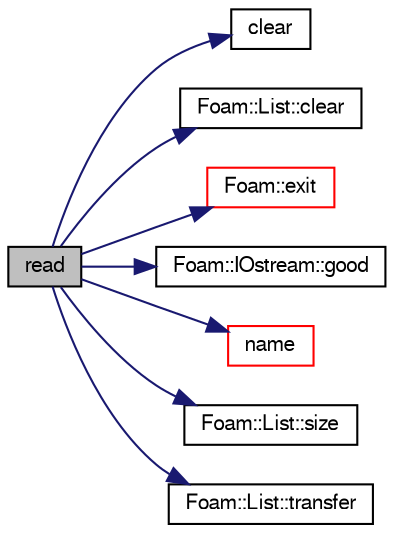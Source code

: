 digraph "read"
{
  bgcolor="transparent";
  edge [fontname="FreeSans",fontsize="10",labelfontname="FreeSans",labelfontsize="10"];
  node [fontname="FreeSans",fontsize="10",shape=record];
  rankdir="LR";
  Node117 [label="read",height=0.2,width=0.4,color="black", fillcolor="grey75", style="filled", fontcolor="black"];
  Node117 -> Node118 [color="midnightblue",fontsize="10",style="solid",fontname="FreeSans"];
  Node118 [label="clear",height=0.2,width=0.4,color="black",URL="$a38057.html#a3a533f9231a5668b9d8f301a79d57b73"];
  Node117 -> Node119 [color="midnightblue",fontsize="10",style="solid",fontname="FreeSans"];
  Node119 [label="Foam::List::clear",height=0.2,width=0.4,color="black",URL="$a25694.html#ac8bb3912a3ce86b15842e79d0b421204",tooltip="Clear the list, i.e. set size to zero. "];
  Node117 -> Node120 [color="midnightblue",fontsize="10",style="solid",fontname="FreeSans"];
  Node120 [label="Foam::exit",height=0.2,width=0.4,color="red",URL="$a21124.html#a06ca7250d8e89caf05243ec094843642"];
  Node117 -> Node157 [color="midnightblue",fontsize="10",style="solid",fontname="FreeSans"];
  Node157 [label="Foam::IOstream::good",height=0.2,width=0.4,color="black",URL="$a26226.html#abdcc7f96f487faadc7769afcf58fe992",tooltip="Return true if next operation might succeed. "];
  Node117 -> Node167 [color="midnightblue",fontsize="10",style="solid",fontname="FreeSans"];
  Node167 [label="name",height=0.2,width=0.4,color="red",URL="$a12539.html#a82e193fb66ae8aade6c98ed7ff994906",tooltip="Return a string representation of a Scalar. "];
  Node117 -> Node169 [color="midnightblue",fontsize="10",style="solid",fontname="FreeSans"];
  Node169 [label="Foam::List::size",height=0.2,width=0.4,color="black",URL="$a25694.html#a8a5f6fa29bd4b500caf186f60245b384",tooltip="Override size to be inconsistent with allocated storage. "];
  Node117 -> Node170 [color="midnightblue",fontsize="10",style="solid",fontname="FreeSans"];
  Node170 [label="Foam::List::transfer",height=0.2,width=0.4,color="black",URL="$a25694.html#a25ad1d2084d16b234b0cf91c07e832c0",tooltip="Transfer the contents of the argument List into this list. "];
}
